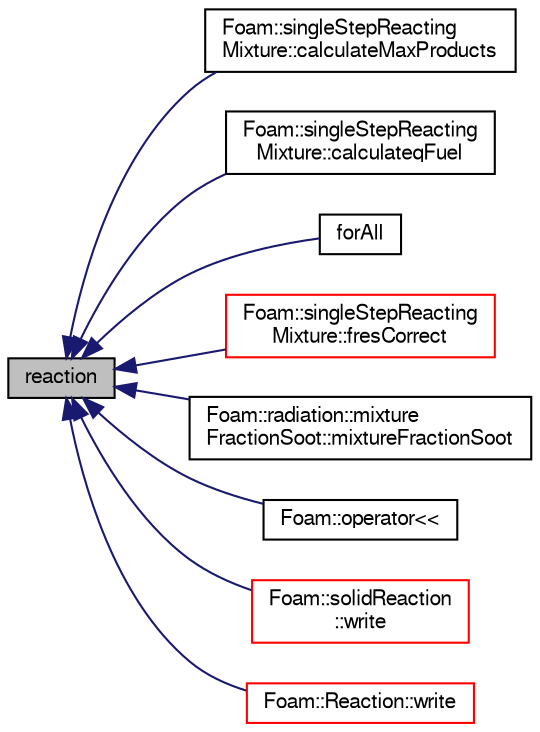 digraph "reaction"
{
  bgcolor="transparent";
  edge [fontname="FreeSans",fontsize="10",labelfontname="FreeSans",labelfontsize="10"];
  node [fontname="FreeSans",fontsize="10",shape=record];
  rankdir="LR";
  Node1 [label="reaction",height=0.2,width=0.4,color="black", fillcolor="grey75", style="filled", fontcolor="black"];
  Node1 -> Node2 [dir="back",color="midnightblue",fontsize="10",style="solid",fontname="FreeSans"];
  Node2 [label="Foam::singleStepReacting\lMixture::calculateMaxProducts",height=0.2,width=0.4,color="black",URL="$a30154.html#a6b47228f15cd274354a53d39621f57c0",tooltip="Calculate maximum products at stoichiometric mixture. "];
  Node1 -> Node3 [dir="back",color="midnightblue",fontsize="10",style="solid",fontname="FreeSans"];
  Node3 [label="Foam::singleStepReacting\lMixture::calculateqFuel",height=0.2,width=0.4,color="black",URL="$a30154.html#adbb9285ec5651bbb308864af20d1916d",tooltip="Calculate qFuel. "];
  Node1 -> Node4 [dir="back",color="midnightblue",fontsize="10",style="solid",fontname="FreeSans"];
  Node4 [label="forAll",height=0.2,width=0.4,color="black",URL="$a38177.html#a10c29c5a8ec21260e2867f83e0bbd2b6"];
  Node1 -> Node5 [dir="back",color="midnightblue",fontsize="10",style="solid",fontname="FreeSans"];
  Node5 [label="Foam::singleStepReacting\lMixture::fresCorrect",height=0.2,width=0.4,color="red",URL="$a30154.html#a105d3612693f9a241191e881a344b5cf",tooltip="Calculates the residual for all components. "];
  Node1 -> Node7 [dir="back",color="midnightblue",fontsize="10",style="solid",fontname="FreeSans"];
  Node7 [label="Foam::radiation::mixture\lFractionSoot::mixtureFractionSoot",height=0.2,width=0.4,color="black",URL="$a30090.html#a8b602a1a5e61ff243518f0dfd87c05dc",tooltip="Construct from components. "];
  Node1 -> Node8 [dir="back",color="midnightblue",fontsize="10",style="solid",fontname="FreeSans"];
  Node8 [label="Foam::operator\<\<",height=0.2,width=0.4,color="black",URL="$a21124.html#a534f3a577c9a0698ffcb15bd720d2722"];
  Node1 -> Node9 [dir="back",color="midnightblue",fontsize="10",style="solid",fontname="FreeSans"];
  Node9 [label="Foam::solidReaction\l::write",height=0.2,width=0.4,color="red",URL="$a30202.html#a293fdfec8bdfbd5c3913ab4c9f3454ff",tooltip="Write. "];
  Node1 -> Node11 [dir="back",color="midnightblue",fontsize="10",style="solid",fontname="FreeSans"];
  Node11 [label="Foam::Reaction::write",height=0.2,width=0.4,color="red",URL="$a30330.html#a293fdfec8bdfbd5c3913ab4c9f3454ff",tooltip="Write. "];
}
